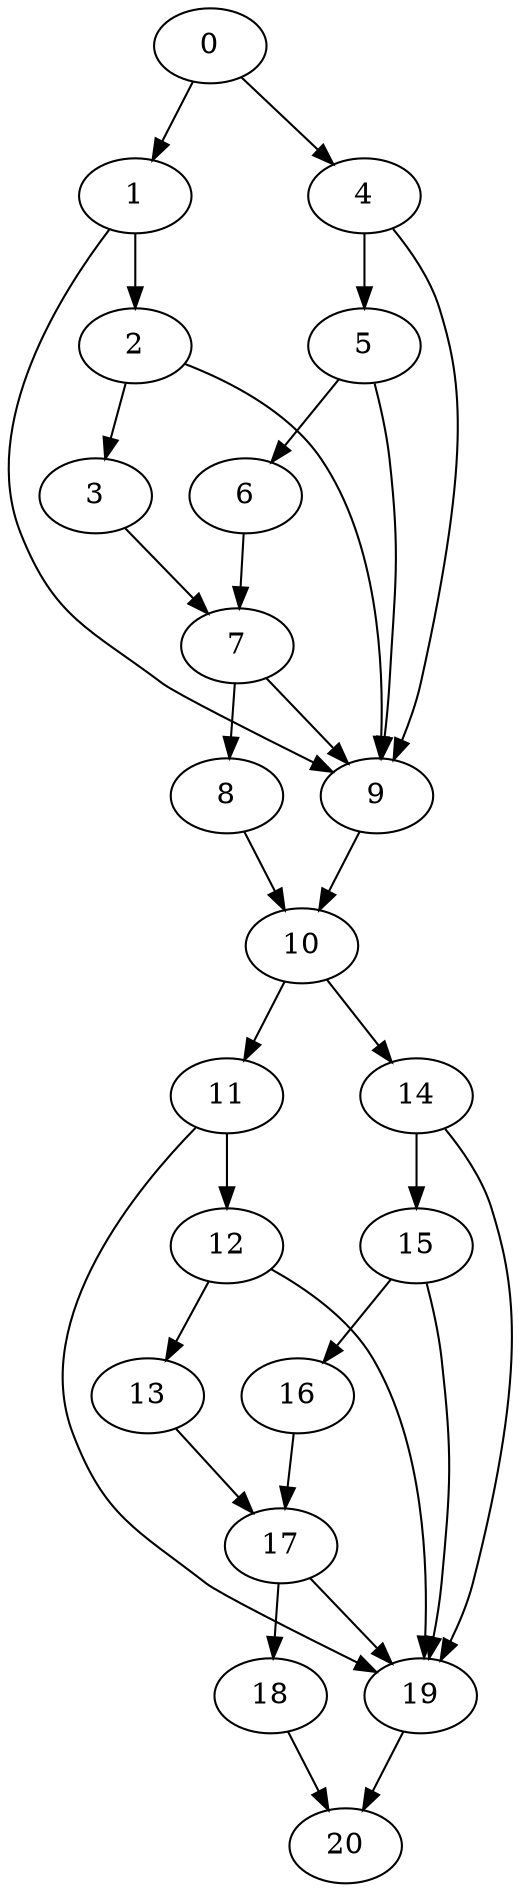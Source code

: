 digraph {
	0
	1
	2
	3
	4
	5
	6
	7
	8
	9
	10
	11
	12
	13
	14
	15
	16
	17
	18
	19
	20
	12 -> 13
	15 -> 16
	19 -> 20
	18 -> 20
	8 -> 10
	9 -> 10
	10 -> 11
	13 -> 17
	16 -> 17
	17 -> 18
	11 -> 19
	12 -> 19
	14 -> 19
	15 -> 19
	17 -> 19
	3 -> 7
	6 -> 7
	7 -> 9
	1 -> 9
	2 -> 9
	4 -> 9
	5 -> 9
	14 -> 15
	7 -> 8
	0 -> 1
	1 -> 2
	2 -> 3
	11 -> 12
	10 -> 14
	0 -> 4
	4 -> 5
	5 -> 6
}
